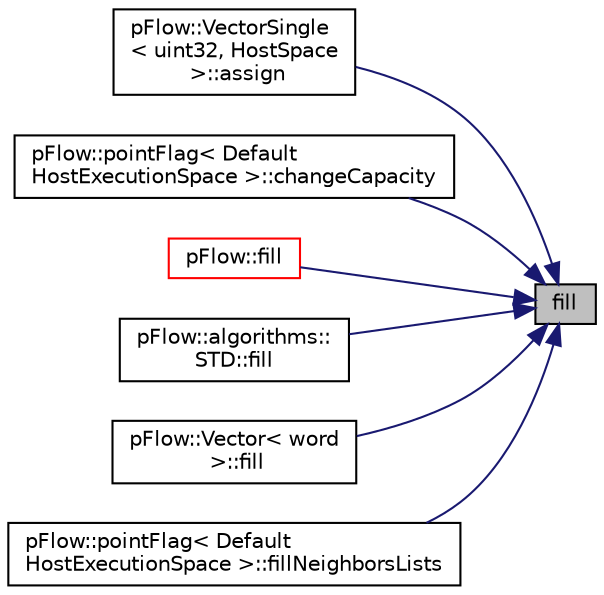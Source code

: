 digraph "fill"
{
 // LATEX_PDF_SIZE
  edge [fontname="Helvetica",fontsize="10",labelfontname="Helvetica",labelfontsize="10"];
  node [fontname="Helvetica",fontsize="10",shape=record];
  rankdir="RL";
  Node1 [label="fill",height=0.2,width=0.4,color="black", fillcolor="grey75", style="filled", fontcolor="black",tooltip=" "];
  Node1 -> Node2 [dir="back",color="midnightblue",fontsize="10",style="solid",fontname="Helvetica"];
  Node2 [label="pFlow::VectorSingle\l\< uint32, HostSpace\l \>::assign",height=0.2,width=0.4,color="black", fillcolor="white", style="filled",URL="$classpFlow_1_1VectorSingle.html#a39102b6908f04f813ccd119193c56fc3",tooltip="Change size of the vector and assign val to vector and."];
  Node1 -> Node3 [dir="back",color="midnightblue",fontsize="10",style="solid",fontname="Helvetica"];
  Node3 [label="pFlow::pointFlag\< Default\lHostExecutionSpace \>::changeCapacity",height=0.2,width=0.4,color="black", fillcolor="white", style="filled",URL="$classpFlow_1_1pointFlag.html#aa437215b9b22d93f9d5818c7b6737d53",tooltip=" "];
  Node1 -> Node4 [dir="back",color="midnightblue",fontsize="10",style="solid",fontname="Helvetica"];
  Node4 [label="pFlow::fill",height=0.2,width=0.4,color="red", fillcolor="white", style="filled",URL="$namespacepFlow.html#a36d8f6f405716742d4830920f6db371c",tooltip=" "];
  Node1 -> Node24 [dir="back",color="midnightblue",fontsize="10",style="solid",fontname="Helvetica"];
  Node24 [label="pFlow::algorithms::\lSTD::fill",height=0.2,width=0.4,color="black", fillcolor="white", style="filled",URL="$namespacepFlow_1_1algorithms_1_1STD.html#a7e1903612a89a800818a1e8ed40b1c61",tooltip=" "];
  Node1 -> Node25 [dir="back",color="midnightblue",fontsize="10",style="solid",fontname="Helvetica"];
  Node25 [label="pFlow::Vector\< word\l \>::fill",height=0.2,width=0.4,color="black", fillcolor="white", style="filled",URL="$classpFlow_1_1Vector.html#a34b3e020ef4d15f9b2442bfff37f19b8",tooltip=" "];
  Node1 -> Node26 [dir="back",color="midnightblue",fontsize="10",style="solid",fontname="Helvetica"];
  Node26 [label="pFlow::pointFlag\< Default\lHostExecutionSpace \>::fillNeighborsLists",height=0.2,width=0.4,color="black", fillcolor="white", style="filled",URL="$classpFlow_1_1pointFlag.html#ac041123b8bdc7e38a49fa0cd06b88c95",tooltip="fill the lists for boundary faces."];
}
